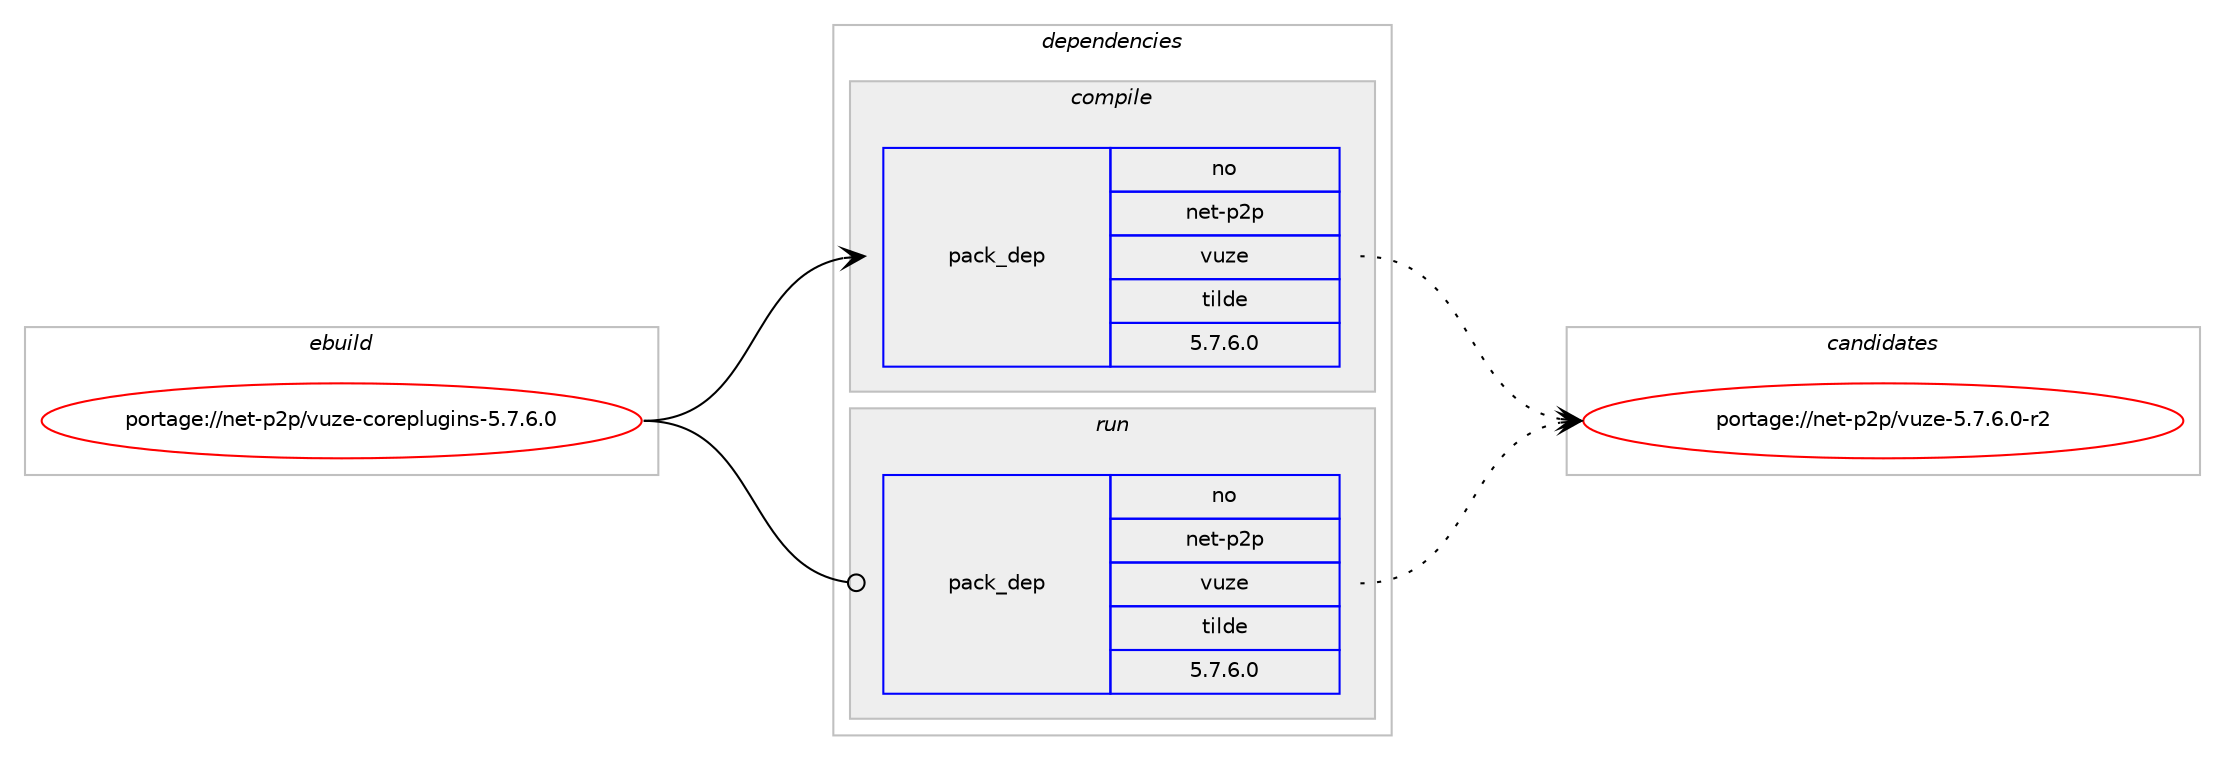 digraph prolog {

# *************
# Graph options
# *************

newrank=true;
concentrate=true;
compound=true;
graph [rankdir=LR,fontname=Helvetica,fontsize=10,ranksep=1.5];#, ranksep=2.5, nodesep=0.2];
edge  [arrowhead=vee];
node  [fontname=Helvetica,fontsize=10];

# **********
# The ebuild
# **********

subgraph cluster_leftcol {
color=gray;
rank=same;
label=<<i>ebuild</i>>;
id [label="portage://net-p2p/vuze-coreplugins-5.7.6.0", color=red, width=4, href="../net-p2p/vuze-coreplugins-5.7.6.0.svg"];
}

# ****************
# The dependencies
# ****************

subgraph cluster_midcol {
color=gray;
label=<<i>dependencies</i>>;
subgraph cluster_compile {
fillcolor="#eeeeee";
style=filled;
label=<<i>compile</i>>;
# *** BEGIN UNKNOWN DEPENDENCY TYPE (TODO) ***
# id -> package_dependency(portage://net-p2p/vuze-coreplugins-5.7.6.0,install,no,app-arch,unzip,none,[,,],[],[])
# *** END UNKNOWN DEPENDENCY TYPE (TODO) ***

subgraph pack46 {
dependency120 [label=<<TABLE BORDER="0" CELLBORDER="1" CELLSPACING="0" CELLPADDING="4" WIDTH="220"><TR><TD ROWSPAN="6" CELLPADDING="30">pack_dep</TD></TR><TR><TD WIDTH="110">no</TD></TR><TR><TD>net-p2p</TD></TR><TR><TD>vuze</TD></TR><TR><TD>tilde</TD></TR><TR><TD>5.7.6.0</TD></TR></TABLE>>, shape=none, color=blue];
}
id:e -> dependency120:w [weight=20,style="solid",arrowhead="vee"];
}
subgraph cluster_compileandrun {
fillcolor="#eeeeee";
style=filled;
label=<<i>compile and run</i>>;
}
subgraph cluster_run {
fillcolor="#eeeeee";
style=filled;
label=<<i>run</i>>;
subgraph pack47 {
dependency121 [label=<<TABLE BORDER="0" CELLBORDER="1" CELLSPACING="0" CELLPADDING="4" WIDTH="220"><TR><TD ROWSPAN="6" CELLPADDING="30">pack_dep</TD></TR><TR><TD WIDTH="110">no</TD></TR><TR><TD>net-p2p</TD></TR><TR><TD>vuze</TD></TR><TR><TD>tilde</TD></TR><TR><TD>5.7.6.0</TD></TR></TABLE>>, shape=none, color=blue];
}
id:e -> dependency121:w [weight=20,style="solid",arrowhead="odot"];
}
}

# **************
# The candidates
# **************

subgraph cluster_choices {
rank=same;
color=gray;
label=<<i>candidates</i>>;

subgraph choice46 {
color=black;
nodesep=1;
choice11010111645112501124711811712210145534655465446484511450 [label="portage://net-p2p/vuze-5.7.6.0-r2", color=red, width=4,href="../net-p2p/vuze-5.7.6.0-r2.svg"];
dependency120:e -> choice11010111645112501124711811712210145534655465446484511450:w [style=dotted,weight="100"];
}
subgraph choice47 {
color=black;
nodesep=1;
choice11010111645112501124711811712210145534655465446484511450 [label="portage://net-p2p/vuze-5.7.6.0-r2", color=red, width=4,href="../net-p2p/vuze-5.7.6.0-r2.svg"];
dependency121:e -> choice11010111645112501124711811712210145534655465446484511450:w [style=dotted,weight="100"];
}
}

}
